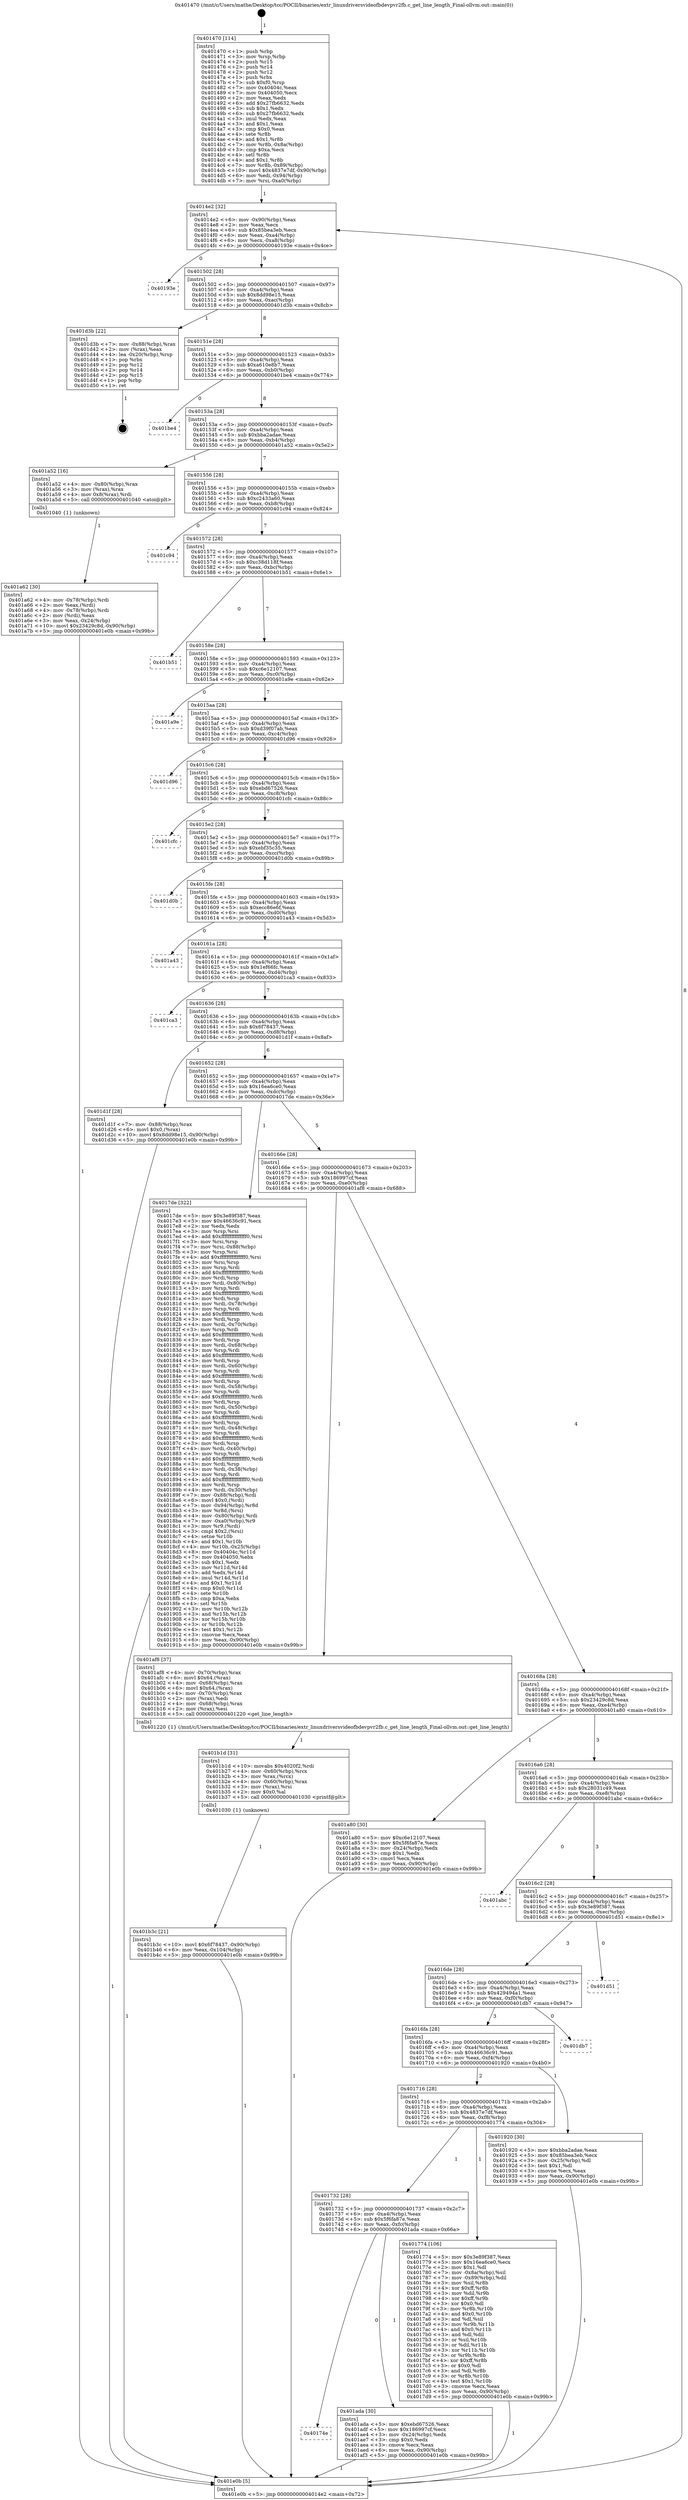 digraph "0x401470" {
  label = "0x401470 (/mnt/c/Users/mathe/Desktop/tcc/POCII/binaries/extr_linuxdriversvideofbdevpvr2fb.c_get_line_length_Final-ollvm.out::main(0))"
  labelloc = "t"
  node[shape=record]

  Entry [label="",width=0.3,height=0.3,shape=circle,fillcolor=black,style=filled]
  "0x4014e2" [label="{
     0x4014e2 [32]\l
     | [instrs]\l
     &nbsp;&nbsp;0x4014e2 \<+6\>: mov -0x90(%rbp),%eax\l
     &nbsp;&nbsp;0x4014e8 \<+2\>: mov %eax,%ecx\l
     &nbsp;&nbsp;0x4014ea \<+6\>: sub $0x85bea3eb,%ecx\l
     &nbsp;&nbsp;0x4014f0 \<+6\>: mov %eax,-0xa4(%rbp)\l
     &nbsp;&nbsp;0x4014f6 \<+6\>: mov %ecx,-0xa8(%rbp)\l
     &nbsp;&nbsp;0x4014fc \<+6\>: je 000000000040193e \<main+0x4ce\>\l
  }"]
  "0x40193e" [label="{
     0x40193e\l
  }", style=dashed]
  "0x401502" [label="{
     0x401502 [28]\l
     | [instrs]\l
     &nbsp;&nbsp;0x401502 \<+5\>: jmp 0000000000401507 \<main+0x97\>\l
     &nbsp;&nbsp;0x401507 \<+6\>: mov -0xa4(%rbp),%eax\l
     &nbsp;&nbsp;0x40150d \<+5\>: sub $0x8dd98e15,%eax\l
     &nbsp;&nbsp;0x401512 \<+6\>: mov %eax,-0xac(%rbp)\l
     &nbsp;&nbsp;0x401518 \<+6\>: je 0000000000401d3b \<main+0x8cb\>\l
  }"]
  Exit [label="",width=0.3,height=0.3,shape=circle,fillcolor=black,style=filled,peripheries=2]
  "0x401d3b" [label="{
     0x401d3b [22]\l
     | [instrs]\l
     &nbsp;&nbsp;0x401d3b \<+7\>: mov -0x88(%rbp),%rax\l
     &nbsp;&nbsp;0x401d42 \<+2\>: mov (%rax),%eax\l
     &nbsp;&nbsp;0x401d44 \<+4\>: lea -0x20(%rbp),%rsp\l
     &nbsp;&nbsp;0x401d48 \<+1\>: pop %rbx\l
     &nbsp;&nbsp;0x401d49 \<+2\>: pop %r12\l
     &nbsp;&nbsp;0x401d4b \<+2\>: pop %r14\l
     &nbsp;&nbsp;0x401d4d \<+2\>: pop %r15\l
     &nbsp;&nbsp;0x401d4f \<+1\>: pop %rbp\l
     &nbsp;&nbsp;0x401d50 \<+1\>: ret\l
  }"]
  "0x40151e" [label="{
     0x40151e [28]\l
     | [instrs]\l
     &nbsp;&nbsp;0x40151e \<+5\>: jmp 0000000000401523 \<main+0xb3\>\l
     &nbsp;&nbsp;0x401523 \<+6\>: mov -0xa4(%rbp),%eax\l
     &nbsp;&nbsp;0x401529 \<+5\>: sub $0xa610e8b7,%eax\l
     &nbsp;&nbsp;0x40152e \<+6\>: mov %eax,-0xb0(%rbp)\l
     &nbsp;&nbsp;0x401534 \<+6\>: je 0000000000401be4 \<main+0x774\>\l
  }"]
  "0x401b3c" [label="{
     0x401b3c [21]\l
     | [instrs]\l
     &nbsp;&nbsp;0x401b3c \<+10\>: movl $0x6f78437,-0x90(%rbp)\l
     &nbsp;&nbsp;0x401b46 \<+6\>: mov %eax,-0x104(%rbp)\l
     &nbsp;&nbsp;0x401b4c \<+5\>: jmp 0000000000401e0b \<main+0x99b\>\l
  }"]
  "0x401be4" [label="{
     0x401be4\l
  }", style=dashed]
  "0x40153a" [label="{
     0x40153a [28]\l
     | [instrs]\l
     &nbsp;&nbsp;0x40153a \<+5\>: jmp 000000000040153f \<main+0xcf\>\l
     &nbsp;&nbsp;0x40153f \<+6\>: mov -0xa4(%rbp),%eax\l
     &nbsp;&nbsp;0x401545 \<+5\>: sub $0xbba2adae,%eax\l
     &nbsp;&nbsp;0x40154a \<+6\>: mov %eax,-0xb4(%rbp)\l
     &nbsp;&nbsp;0x401550 \<+6\>: je 0000000000401a52 \<main+0x5e2\>\l
  }"]
  "0x401b1d" [label="{
     0x401b1d [31]\l
     | [instrs]\l
     &nbsp;&nbsp;0x401b1d \<+10\>: movabs $0x4020f2,%rdi\l
     &nbsp;&nbsp;0x401b27 \<+4\>: mov -0x60(%rbp),%rcx\l
     &nbsp;&nbsp;0x401b2b \<+3\>: mov %rax,(%rcx)\l
     &nbsp;&nbsp;0x401b2e \<+4\>: mov -0x60(%rbp),%rax\l
     &nbsp;&nbsp;0x401b32 \<+3\>: mov (%rax),%rsi\l
     &nbsp;&nbsp;0x401b35 \<+2\>: mov $0x0,%al\l
     &nbsp;&nbsp;0x401b37 \<+5\>: call 0000000000401030 \<printf@plt\>\l
     | [calls]\l
     &nbsp;&nbsp;0x401030 \{1\} (unknown)\l
  }"]
  "0x401a52" [label="{
     0x401a52 [16]\l
     | [instrs]\l
     &nbsp;&nbsp;0x401a52 \<+4\>: mov -0x80(%rbp),%rax\l
     &nbsp;&nbsp;0x401a56 \<+3\>: mov (%rax),%rax\l
     &nbsp;&nbsp;0x401a59 \<+4\>: mov 0x8(%rax),%rdi\l
     &nbsp;&nbsp;0x401a5d \<+5\>: call 0000000000401040 \<atoi@plt\>\l
     | [calls]\l
     &nbsp;&nbsp;0x401040 \{1\} (unknown)\l
  }"]
  "0x401556" [label="{
     0x401556 [28]\l
     | [instrs]\l
     &nbsp;&nbsp;0x401556 \<+5\>: jmp 000000000040155b \<main+0xeb\>\l
     &nbsp;&nbsp;0x40155b \<+6\>: mov -0xa4(%rbp),%eax\l
     &nbsp;&nbsp;0x401561 \<+5\>: sub $0xc2433a60,%eax\l
     &nbsp;&nbsp;0x401566 \<+6\>: mov %eax,-0xb8(%rbp)\l
     &nbsp;&nbsp;0x40156c \<+6\>: je 0000000000401c94 \<main+0x824\>\l
  }"]
  "0x40174e" [label="{
     0x40174e\l
  }", style=dashed]
  "0x401c94" [label="{
     0x401c94\l
  }", style=dashed]
  "0x401572" [label="{
     0x401572 [28]\l
     | [instrs]\l
     &nbsp;&nbsp;0x401572 \<+5\>: jmp 0000000000401577 \<main+0x107\>\l
     &nbsp;&nbsp;0x401577 \<+6\>: mov -0xa4(%rbp),%eax\l
     &nbsp;&nbsp;0x40157d \<+5\>: sub $0xc38d118f,%eax\l
     &nbsp;&nbsp;0x401582 \<+6\>: mov %eax,-0xbc(%rbp)\l
     &nbsp;&nbsp;0x401588 \<+6\>: je 0000000000401b51 \<main+0x6e1\>\l
  }"]
  "0x401ada" [label="{
     0x401ada [30]\l
     | [instrs]\l
     &nbsp;&nbsp;0x401ada \<+5\>: mov $0xebd67526,%eax\l
     &nbsp;&nbsp;0x401adf \<+5\>: mov $0x186997cf,%ecx\l
     &nbsp;&nbsp;0x401ae4 \<+3\>: mov -0x24(%rbp),%edx\l
     &nbsp;&nbsp;0x401ae7 \<+3\>: cmp $0x0,%edx\l
     &nbsp;&nbsp;0x401aea \<+3\>: cmove %ecx,%eax\l
     &nbsp;&nbsp;0x401aed \<+6\>: mov %eax,-0x90(%rbp)\l
     &nbsp;&nbsp;0x401af3 \<+5\>: jmp 0000000000401e0b \<main+0x99b\>\l
  }"]
  "0x401b51" [label="{
     0x401b51\l
  }", style=dashed]
  "0x40158e" [label="{
     0x40158e [28]\l
     | [instrs]\l
     &nbsp;&nbsp;0x40158e \<+5\>: jmp 0000000000401593 \<main+0x123\>\l
     &nbsp;&nbsp;0x401593 \<+6\>: mov -0xa4(%rbp),%eax\l
     &nbsp;&nbsp;0x401599 \<+5\>: sub $0xc6e12107,%eax\l
     &nbsp;&nbsp;0x40159e \<+6\>: mov %eax,-0xc0(%rbp)\l
     &nbsp;&nbsp;0x4015a4 \<+6\>: je 0000000000401a9e \<main+0x62e\>\l
  }"]
  "0x401a62" [label="{
     0x401a62 [30]\l
     | [instrs]\l
     &nbsp;&nbsp;0x401a62 \<+4\>: mov -0x78(%rbp),%rdi\l
     &nbsp;&nbsp;0x401a66 \<+2\>: mov %eax,(%rdi)\l
     &nbsp;&nbsp;0x401a68 \<+4\>: mov -0x78(%rbp),%rdi\l
     &nbsp;&nbsp;0x401a6c \<+2\>: mov (%rdi),%eax\l
     &nbsp;&nbsp;0x401a6e \<+3\>: mov %eax,-0x24(%rbp)\l
     &nbsp;&nbsp;0x401a71 \<+10\>: movl $0x23429c8d,-0x90(%rbp)\l
     &nbsp;&nbsp;0x401a7b \<+5\>: jmp 0000000000401e0b \<main+0x99b\>\l
  }"]
  "0x401a9e" [label="{
     0x401a9e\l
  }", style=dashed]
  "0x4015aa" [label="{
     0x4015aa [28]\l
     | [instrs]\l
     &nbsp;&nbsp;0x4015aa \<+5\>: jmp 00000000004015af \<main+0x13f\>\l
     &nbsp;&nbsp;0x4015af \<+6\>: mov -0xa4(%rbp),%eax\l
     &nbsp;&nbsp;0x4015b5 \<+5\>: sub $0xd39f07ab,%eax\l
     &nbsp;&nbsp;0x4015ba \<+6\>: mov %eax,-0xc4(%rbp)\l
     &nbsp;&nbsp;0x4015c0 \<+6\>: je 0000000000401d96 \<main+0x926\>\l
  }"]
  "0x401470" [label="{
     0x401470 [114]\l
     | [instrs]\l
     &nbsp;&nbsp;0x401470 \<+1\>: push %rbp\l
     &nbsp;&nbsp;0x401471 \<+3\>: mov %rsp,%rbp\l
     &nbsp;&nbsp;0x401474 \<+2\>: push %r15\l
     &nbsp;&nbsp;0x401476 \<+2\>: push %r14\l
     &nbsp;&nbsp;0x401478 \<+2\>: push %r12\l
     &nbsp;&nbsp;0x40147a \<+1\>: push %rbx\l
     &nbsp;&nbsp;0x40147b \<+7\>: sub $0xf0,%rsp\l
     &nbsp;&nbsp;0x401482 \<+7\>: mov 0x40404c,%eax\l
     &nbsp;&nbsp;0x401489 \<+7\>: mov 0x404050,%ecx\l
     &nbsp;&nbsp;0x401490 \<+2\>: mov %eax,%edx\l
     &nbsp;&nbsp;0x401492 \<+6\>: add $0x27fb6632,%edx\l
     &nbsp;&nbsp;0x401498 \<+3\>: sub $0x1,%edx\l
     &nbsp;&nbsp;0x40149b \<+6\>: sub $0x27fb6632,%edx\l
     &nbsp;&nbsp;0x4014a1 \<+3\>: imul %edx,%eax\l
     &nbsp;&nbsp;0x4014a4 \<+3\>: and $0x1,%eax\l
     &nbsp;&nbsp;0x4014a7 \<+3\>: cmp $0x0,%eax\l
     &nbsp;&nbsp;0x4014aa \<+4\>: sete %r8b\l
     &nbsp;&nbsp;0x4014ae \<+4\>: and $0x1,%r8b\l
     &nbsp;&nbsp;0x4014b2 \<+7\>: mov %r8b,-0x8a(%rbp)\l
     &nbsp;&nbsp;0x4014b9 \<+3\>: cmp $0xa,%ecx\l
     &nbsp;&nbsp;0x4014bc \<+4\>: setl %r8b\l
     &nbsp;&nbsp;0x4014c0 \<+4\>: and $0x1,%r8b\l
     &nbsp;&nbsp;0x4014c4 \<+7\>: mov %r8b,-0x89(%rbp)\l
     &nbsp;&nbsp;0x4014cb \<+10\>: movl $0x4837e7df,-0x90(%rbp)\l
     &nbsp;&nbsp;0x4014d5 \<+6\>: mov %edi,-0x94(%rbp)\l
     &nbsp;&nbsp;0x4014db \<+7\>: mov %rsi,-0xa0(%rbp)\l
  }"]
  "0x401d96" [label="{
     0x401d96\l
  }", style=dashed]
  "0x4015c6" [label="{
     0x4015c6 [28]\l
     | [instrs]\l
     &nbsp;&nbsp;0x4015c6 \<+5\>: jmp 00000000004015cb \<main+0x15b\>\l
     &nbsp;&nbsp;0x4015cb \<+6\>: mov -0xa4(%rbp),%eax\l
     &nbsp;&nbsp;0x4015d1 \<+5\>: sub $0xebd67526,%eax\l
     &nbsp;&nbsp;0x4015d6 \<+6\>: mov %eax,-0xc8(%rbp)\l
     &nbsp;&nbsp;0x4015dc \<+6\>: je 0000000000401cfc \<main+0x88c\>\l
  }"]
  "0x401e0b" [label="{
     0x401e0b [5]\l
     | [instrs]\l
     &nbsp;&nbsp;0x401e0b \<+5\>: jmp 00000000004014e2 \<main+0x72\>\l
  }"]
  "0x401cfc" [label="{
     0x401cfc\l
  }", style=dashed]
  "0x4015e2" [label="{
     0x4015e2 [28]\l
     | [instrs]\l
     &nbsp;&nbsp;0x4015e2 \<+5\>: jmp 00000000004015e7 \<main+0x177\>\l
     &nbsp;&nbsp;0x4015e7 \<+6\>: mov -0xa4(%rbp),%eax\l
     &nbsp;&nbsp;0x4015ed \<+5\>: sub $0xebf35c35,%eax\l
     &nbsp;&nbsp;0x4015f2 \<+6\>: mov %eax,-0xcc(%rbp)\l
     &nbsp;&nbsp;0x4015f8 \<+6\>: je 0000000000401d0b \<main+0x89b\>\l
  }"]
  "0x401732" [label="{
     0x401732 [28]\l
     | [instrs]\l
     &nbsp;&nbsp;0x401732 \<+5\>: jmp 0000000000401737 \<main+0x2c7\>\l
     &nbsp;&nbsp;0x401737 \<+6\>: mov -0xa4(%rbp),%eax\l
     &nbsp;&nbsp;0x40173d \<+5\>: sub $0x5f6fa87e,%eax\l
     &nbsp;&nbsp;0x401742 \<+6\>: mov %eax,-0xfc(%rbp)\l
     &nbsp;&nbsp;0x401748 \<+6\>: je 0000000000401ada \<main+0x66a\>\l
  }"]
  "0x401d0b" [label="{
     0x401d0b\l
  }", style=dashed]
  "0x4015fe" [label="{
     0x4015fe [28]\l
     | [instrs]\l
     &nbsp;&nbsp;0x4015fe \<+5\>: jmp 0000000000401603 \<main+0x193\>\l
     &nbsp;&nbsp;0x401603 \<+6\>: mov -0xa4(%rbp),%eax\l
     &nbsp;&nbsp;0x401609 \<+5\>: sub $0xecc86e6f,%eax\l
     &nbsp;&nbsp;0x40160e \<+6\>: mov %eax,-0xd0(%rbp)\l
     &nbsp;&nbsp;0x401614 \<+6\>: je 0000000000401a43 \<main+0x5d3\>\l
  }"]
  "0x401774" [label="{
     0x401774 [106]\l
     | [instrs]\l
     &nbsp;&nbsp;0x401774 \<+5\>: mov $0x3e89f387,%eax\l
     &nbsp;&nbsp;0x401779 \<+5\>: mov $0x16ea6ce0,%ecx\l
     &nbsp;&nbsp;0x40177e \<+2\>: mov $0x1,%dl\l
     &nbsp;&nbsp;0x401780 \<+7\>: mov -0x8a(%rbp),%sil\l
     &nbsp;&nbsp;0x401787 \<+7\>: mov -0x89(%rbp),%dil\l
     &nbsp;&nbsp;0x40178e \<+3\>: mov %sil,%r8b\l
     &nbsp;&nbsp;0x401791 \<+4\>: xor $0xff,%r8b\l
     &nbsp;&nbsp;0x401795 \<+3\>: mov %dil,%r9b\l
     &nbsp;&nbsp;0x401798 \<+4\>: xor $0xff,%r9b\l
     &nbsp;&nbsp;0x40179c \<+3\>: xor $0x0,%dl\l
     &nbsp;&nbsp;0x40179f \<+3\>: mov %r8b,%r10b\l
     &nbsp;&nbsp;0x4017a2 \<+4\>: and $0x0,%r10b\l
     &nbsp;&nbsp;0x4017a6 \<+3\>: and %dl,%sil\l
     &nbsp;&nbsp;0x4017a9 \<+3\>: mov %r9b,%r11b\l
     &nbsp;&nbsp;0x4017ac \<+4\>: and $0x0,%r11b\l
     &nbsp;&nbsp;0x4017b0 \<+3\>: and %dl,%dil\l
     &nbsp;&nbsp;0x4017b3 \<+3\>: or %sil,%r10b\l
     &nbsp;&nbsp;0x4017b6 \<+3\>: or %dil,%r11b\l
     &nbsp;&nbsp;0x4017b9 \<+3\>: xor %r11b,%r10b\l
     &nbsp;&nbsp;0x4017bc \<+3\>: or %r9b,%r8b\l
     &nbsp;&nbsp;0x4017bf \<+4\>: xor $0xff,%r8b\l
     &nbsp;&nbsp;0x4017c3 \<+3\>: or $0x0,%dl\l
     &nbsp;&nbsp;0x4017c6 \<+3\>: and %dl,%r8b\l
     &nbsp;&nbsp;0x4017c9 \<+3\>: or %r8b,%r10b\l
     &nbsp;&nbsp;0x4017cc \<+4\>: test $0x1,%r10b\l
     &nbsp;&nbsp;0x4017d0 \<+3\>: cmovne %ecx,%eax\l
     &nbsp;&nbsp;0x4017d3 \<+6\>: mov %eax,-0x90(%rbp)\l
     &nbsp;&nbsp;0x4017d9 \<+5\>: jmp 0000000000401e0b \<main+0x99b\>\l
  }"]
  "0x401a43" [label="{
     0x401a43\l
  }", style=dashed]
  "0x40161a" [label="{
     0x40161a [28]\l
     | [instrs]\l
     &nbsp;&nbsp;0x40161a \<+5\>: jmp 000000000040161f \<main+0x1af\>\l
     &nbsp;&nbsp;0x40161f \<+6\>: mov -0xa4(%rbp),%eax\l
     &nbsp;&nbsp;0x401625 \<+5\>: sub $0x1ef66fc,%eax\l
     &nbsp;&nbsp;0x40162a \<+6\>: mov %eax,-0xd4(%rbp)\l
     &nbsp;&nbsp;0x401630 \<+6\>: je 0000000000401ca3 \<main+0x833\>\l
  }"]
  "0x401716" [label="{
     0x401716 [28]\l
     | [instrs]\l
     &nbsp;&nbsp;0x401716 \<+5\>: jmp 000000000040171b \<main+0x2ab\>\l
     &nbsp;&nbsp;0x40171b \<+6\>: mov -0xa4(%rbp),%eax\l
     &nbsp;&nbsp;0x401721 \<+5\>: sub $0x4837e7df,%eax\l
     &nbsp;&nbsp;0x401726 \<+6\>: mov %eax,-0xf8(%rbp)\l
     &nbsp;&nbsp;0x40172c \<+6\>: je 0000000000401774 \<main+0x304\>\l
  }"]
  "0x401ca3" [label="{
     0x401ca3\l
  }", style=dashed]
  "0x401636" [label="{
     0x401636 [28]\l
     | [instrs]\l
     &nbsp;&nbsp;0x401636 \<+5\>: jmp 000000000040163b \<main+0x1cb\>\l
     &nbsp;&nbsp;0x40163b \<+6\>: mov -0xa4(%rbp),%eax\l
     &nbsp;&nbsp;0x401641 \<+5\>: sub $0x6f78437,%eax\l
     &nbsp;&nbsp;0x401646 \<+6\>: mov %eax,-0xd8(%rbp)\l
     &nbsp;&nbsp;0x40164c \<+6\>: je 0000000000401d1f \<main+0x8af\>\l
  }"]
  "0x401920" [label="{
     0x401920 [30]\l
     | [instrs]\l
     &nbsp;&nbsp;0x401920 \<+5\>: mov $0xbba2adae,%eax\l
     &nbsp;&nbsp;0x401925 \<+5\>: mov $0x85bea3eb,%ecx\l
     &nbsp;&nbsp;0x40192a \<+3\>: mov -0x25(%rbp),%dl\l
     &nbsp;&nbsp;0x40192d \<+3\>: test $0x1,%dl\l
     &nbsp;&nbsp;0x401930 \<+3\>: cmovne %ecx,%eax\l
     &nbsp;&nbsp;0x401933 \<+6\>: mov %eax,-0x90(%rbp)\l
     &nbsp;&nbsp;0x401939 \<+5\>: jmp 0000000000401e0b \<main+0x99b\>\l
  }"]
  "0x401d1f" [label="{
     0x401d1f [28]\l
     | [instrs]\l
     &nbsp;&nbsp;0x401d1f \<+7\>: mov -0x88(%rbp),%rax\l
     &nbsp;&nbsp;0x401d26 \<+6\>: movl $0x0,(%rax)\l
     &nbsp;&nbsp;0x401d2c \<+10\>: movl $0x8dd98e15,-0x90(%rbp)\l
     &nbsp;&nbsp;0x401d36 \<+5\>: jmp 0000000000401e0b \<main+0x99b\>\l
  }"]
  "0x401652" [label="{
     0x401652 [28]\l
     | [instrs]\l
     &nbsp;&nbsp;0x401652 \<+5\>: jmp 0000000000401657 \<main+0x1e7\>\l
     &nbsp;&nbsp;0x401657 \<+6\>: mov -0xa4(%rbp),%eax\l
     &nbsp;&nbsp;0x40165d \<+5\>: sub $0x16ea6ce0,%eax\l
     &nbsp;&nbsp;0x401662 \<+6\>: mov %eax,-0xdc(%rbp)\l
     &nbsp;&nbsp;0x401668 \<+6\>: je 00000000004017de \<main+0x36e\>\l
  }"]
  "0x4016fa" [label="{
     0x4016fa [28]\l
     | [instrs]\l
     &nbsp;&nbsp;0x4016fa \<+5\>: jmp 00000000004016ff \<main+0x28f\>\l
     &nbsp;&nbsp;0x4016ff \<+6\>: mov -0xa4(%rbp),%eax\l
     &nbsp;&nbsp;0x401705 \<+5\>: sub $0x46636c91,%eax\l
     &nbsp;&nbsp;0x40170a \<+6\>: mov %eax,-0xf4(%rbp)\l
     &nbsp;&nbsp;0x401710 \<+6\>: je 0000000000401920 \<main+0x4b0\>\l
  }"]
  "0x4017de" [label="{
     0x4017de [322]\l
     | [instrs]\l
     &nbsp;&nbsp;0x4017de \<+5\>: mov $0x3e89f387,%eax\l
     &nbsp;&nbsp;0x4017e3 \<+5\>: mov $0x46636c91,%ecx\l
     &nbsp;&nbsp;0x4017e8 \<+2\>: xor %edx,%edx\l
     &nbsp;&nbsp;0x4017ea \<+3\>: mov %rsp,%rsi\l
     &nbsp;&nbsp;0x4017ed \<+4\>: add $0xfffffffffffffff0,%rsi\l
     &nbsp;&nbsp;0x4017f1 \<+3\>: mov %rsi,%rsp\l
     &nbsp;&nbsp;0x4017f4 \<+7\>: mov %rsi,-0x88(%rbp)\l
     &nbsp;&nbsp;0x4017fb \<+3\>: mov %rsp,%rsi\l
     &nbsp;&nbsp;0x4017fe \<+4\>: add $0xfffffffffffffff0,%rsi\l
     &nbsp;&nbsp;0x401802 \<+3\>: mov %rsi,%rsp\l
     &nbsp;&nbsp;0x401805 \<+3\>: mov %rsp,%rdi\l
     &nbsp;&nbsp;0x401808 \<+4\>: add $0xfffffffffffffff0,%rdi\l
     &nbsp;&nbsp;0x40180c \<+3\>: mov %rdi,%rsp\l
     &nbsp;&nbsp;0x40180f \<+4\>: mov %rdi,-0x80(%rbp)\l
     &nbsp;&nbsp;0x401813 \<+3\>: mov %rsp,%rdi\l
     &nbsp;&nbsp;0x401816 \<+4\>: add $0xfffffffffffffff0,%rdi\l
     &nbsp;&nbsp;0x40181a \<+3\>: mov %rdi,%rsp\l
     &nbsp;&nbsp;0x40181d \<+4\>: mov %rdi,-0x78(%rbp)\l
     &nbsp;&nbsp;0x401821 \<+3\>: mov %rsp,%rdi\l
     &nbsp;&nbsp;0x401824 \<+4\>: add $0xfffffffffffffff0,%rdi\l
     &nbsp;&nbsp;0x401828 \<+3\>: mov %rdi,%rsp\l
     &nbsp;&nbsp;0x40182b \<+4\>: mov %rdi,-0x70(%rbp)\l
     &nbsp;&nbsp;0x40182f \<+3\>: mov %rsp,%rdi\l
     &nbsp;&nbsp;0x401832 \<+4\>: add $0xfffffffffffffff0,%rdi\l
     &nbsp;&nbsp;0x401836 \<+3\>: mov %rdi,%rsp\l
     &nbsp;&nbsp;0x401839 \<+4\>: mov %rdi,-0x68(%rbp)\l
     &nbsp;&nbsp;0x40183d \<+3\>: mov %rsp,%rdi\l
     &nbsp;&nbsp;0x401840 \<+4\>: add $0xfffffffffffffff0,%rdi\l
     &nbsp;&nbsp;0x401844 \<+3\>: mov %rdi,%rsp\l
     &nbsp;&nbsp;0x401847 \<+4\>: mov %rdi,-0x60(%rbp)\l
     &nbsp;&nbsp;0x40184b \<+3\>: mov %rsp,%rdi\l
     &nbsp;&nbsp;0x40184e \<+4\>: add $0xfffffffffffffff0,%rdi\l
     &nbsp;&nbsp;0x401852 \<+3\>: mov %rdi,%rsp\l
     &nbsp;&nbsp;0x401855 \<+4\>: mov %rdi,-0x58(%rbp)\l
     &nbsp;&nbsp;0x401859 \<+3\>: mov %rsp,%rdi\l
     &nbsp;&nbsp;0x40185c \<+4\>: add $0xfffffffffffffff0,%rdi\l
     &nbsp;&nbsp;0x401860 \<+3\>: mov %rdi,%rsp\l
     &nbsp;&nbsp;0x401863 \<+4\>: mov %rdi,-0x50(%rbp)\l
     &nbsp;&nbsp;0x401867 \<+3\>: mov %rsp,%rdi\l
     &nbsp;&nbsp;0x40186a \<+4\>: add $0xfffffffffffffff0,%rdi\l
     &nbsp;&nbsp;0x40186e \<+3\>: mov %rdi,%rsp\l
     &nbsp;&nbsp;0x401871 \<+4\>: mov %rdi,-0x48(%rbp)\l
     &nbsp;&nbsp;0x401875 \<+3\>: mov %rsp,%rdi\l
     &nbsp;&nbsp;0x401878 \<+4\>: add $0xfffffffffffffff0,%rdi\l
     &nbsp;&nbsp;0x40187c \<+3\>: mov %rdi,%rsp\l
     &nbsp;&nbsp;0x40187f \<+4\>: mov %rdi,-0x40(%rbp)\l
     &nbsp;&nbsp;0x401883 \<+3\>: mov %rsp,%rdi\l
     &nbsp;&nbsp;0x401886 \<+4\>: add $0xfffffffffffffff0,%rdi\l
     &nbsp;&nbsp;0x40188a \<+3\>: mov %rdi,%rsp\l
     &nbsp;&nbsp;0x40188d \<+4\>: mov %rdi,-0x38(%rbp)\l
     &nbsp;&nbsp;0x401891 \<+3\>: mov %rsp,%rdi\l
     &nbsp;&nbsp;0x401894 \<+4\>: add $0xfffffffffffffff0,%rdi\l
     &nbsp;&nbsp;0x401898 \<+3\>: mov %rdi,%rsp\l
     &nbsp;&nbsp;0x40189b \<+4\>: mov %rdi,-0x30(%rbp)\l
     &nbsp;&nbsp;0x40189f \<+7\>: mov -0x88(%rbp),%rdi\l
     &nbsp;&nbsp;0x4018a6 \<+6\>: movl $0x0,(%rdi)\l
     &nbsp;&nbsp;0x4018ac \<+7\>: mov -0x94(%rbp),%r8d\l
     &nbsp;&nbsp;0x4018b3 \<+3\>: mov %r8d,(%rsi)\l
     &nbsp;&nbsp;0x4018b6 \<+4\>: mov -0x80(%rbp),%rdi\l
     &nbsp;&nbsp;0x4018ba \<+7\>: mov -0xa0(%rbp),%r9\l
     &nbsp;&nbsp;0x4018c1 \<+3\>: mov %r9,(%rdi)\l
     &nbsp;&nbsp;0x4018c4 \<+3\>: cmpl $0x2,(%rsi)\l
     &nbsp;&nbsp;0x4018c7 \<+4\>: setne %r10b\l
     &nbsp;&nbsp;0x4018cb \<+4\>: and $0x1,%r10b\l
     &nbsp;&nbsp;0x4018cf \<+4\>: mov %r10b,-0x25(%rbp)\l
     &nbsp;&nbsp;0x4018d3 \<+8\>: mov 0x40404c,%r11d\l
     &nbsp;&nbsp;0x4018db \<+7\>: mov 0x404050,%ebx\l
     &nbsp;&nbsp;0x4018e2 \<+3\>: sub $0x1,%edx\l
     &nbsp;&nbsp;0x4018e5 \<+3\>: mov %r11d,%r14d\l
     &nbsp;&nbsp;0x4018e8 \<+3\>: add %edx,%r14d\l
     &nbsp;&nbsp;0x4018eb \<+4\>: imul %r14d,%r11d\l
     &nbsp;&nbsp;0x4018ef \<+4\>: and $0x1,%r11d\l
     &nbsp;&nbsp;0x4018f3 \<+4\>: cmp $0x0,%r11d\l
     &nbsp;&nbsp;0x4018f7 \<+4\>: sete %r10b\l
     &nbsp;&nbsp;0x4018fb \<+3\>: cmp $0xa,%ebx\l
     &nbsp;&nbsp;0x4018fe \<+4\>: setl %r15b\l
     &nbsp;&nbsp;0x401902 \<+3\>: mov %r10b,%r12b\l
     &nbsp;&nbsp;0x401905 \<+3\>: and %r15b,%r12b\l
     &nbsp;&nbsp;0x401908 \<+3\>: xor %r15b,%r10b\l
     &nbsp;&nbsp;0x40190b \<+3\>: or %r10b,%r12b\l
     &nbsp;&nbsp;0x40190e \<+4\>: test $0x1,%r12b\l
     &nbsp;&nbsp;0x401912 \<+3\>: cmovne %ecx,%eax\l
     &nbsp;&nbsp;0x401915 \<+6\>: mov %eax,-0x90(%rbp)\l
     &nbsp;&nbsp;0x40191b \<+5\>: jmp 0000000000401e0b \<main+0x99b\>\l
  }"]
  "0x40166e" [label="{
     0x40166e [28]\l
     | [instrs]\l
     &nbsp;&nbsp;0x40166e \<+5\>: jmp 0000000000401673 \<main+0x203\>\l
     &nbsp;&nbsp;0x401673 \<+6\>: mov -0xa4(%rbp),%eax\l
     &nbsp;&nbsp;0x401679 \<+5\>: sub $0x186997cf,%eax\l
     &nbsp;&nbsp;0x40167e \<+6\>: mov %eax,-0xe0(%rbp)\l
     &nbsp;&nbsp;0x401684 \<+6\>: je 0000000000401af8 \<main+0x688\>\l
  }"]
  "0x401db7" [label="{
     0x401db7\l
  }", style=dashed]
  "0x401af8" [label="{
     0x401af8 [37]\l
     | [instrs]\l
     &nbsp;&nbsp;0x401af8 \<+4\>: mov -0x70(%rbp),%rax\l
     &nbsp;&nbsp;0x401afc \<+6\>: movl $0x64,(%rax)\l
     &nbsp;&nbsp;0x401b02 \<+4\>: mov -0x68(%rbp),%rax\l
     &nbsp;&nbsp;0x401b06 \<+6\>: movl $0x64,(%rax)\l
     &nbsp;&nbsp;0x401b0c \<+4\>: mov -0x70(%rbp),%rax\l
     &nbsp;&nbsp;0x401b10 \<+2\>: mov (%rax),%edi\l
     &nbsp;&nbsp;0x401b12 \<+4\>: mov -0x68(%rbp),%rax\l
     &nbsp;&nbsp;0x401b16 \<+2\>: mov (%rax),%esi\l
     &nbsp;&nbsp;0x401b18 \<+5\>: call 0000000000401220 \<get_line_length\>\l
     | [calls]\l
     &nbsp;&nbsp;0x401220 \{1\} (/mnt/c/Users/mathe/Desktop/tcc/POCII/binaries/extr_linuxdriversvideofbdevpvr2fb.c_get_line_length_Final-ollvm.out::get_line_length)\l
  }"]
  "0x40168a" [label="{
     0x40168a [28]\l
     | [instrs]\l
     &nbsp;&nbsp;0x40168a \<+5\>: jmp 000000000040168f \<main+0x21f\>\l
     &nbsp;&nbsp;0x40168f \<+6\>: mov -0xa4(%rbp),%eax\l
     &nbsp;&nbsp;0x401695 \<+5\>: sub $0x23429c8d,%eax\l
     &nbsp;&nbsp;0x40169a \<+6\>: mov %eax,-0xe4(%rbp)\l
     &nbsp;&nbsp;0x4016a0 \<+6\>: je 0000000000401a80 \<main+0x610\>\l
  }"]
  "0x4016de" [label="{
     0x4016de [28]\l
     | [instrs]\l
     &nbsp;&nbsp;0x4016de \<+5\>: jmp 00000000004016e3 \<main+0x273\>\l
     &nbsp;&nbsp;0x4016e3 \<+6\>: mov -0xa4(%rbp),%eax\l
     &nbsp;&nbsp;0x4016e9 \<+5\>: sub $0x429494a1,%eax\l
     &nbsp;&nbsp;0x4016ee \<+6\>: mov %eax,-0xf0(%rbp)\l
     &nbsp;&nbsp;0x4016f4 \<+6\>: je 0000000000401db7 \<main+0x947\>\l
  }"]
  "0x401a80" [label="{
     0x401a80 [30]\l
     | [instrs]\l
     &nbsp;&nbsp;0x401a80 \<+5\>: mov $0xc6e12107,%eax\l
     &nbsp;&nbsp;0x401a85 \<+5\>: mov $0x5f6fa87e,%ecx\l
     &nbsp;&nbsp;0x401a8a \<+3\>: mov -0x24(%rbp),%edx\l
     &nbsp;&nbsp;0x401a8d \<+3\>: cmp $0x1,%edx\l
     &nbsp;&nbsp;0x401a90 \<+3\>: cmovl %ecx,%eax\l
     &nbsp;&nbsp;0x401a93 \<+6\>: mov %eax,-0x90(%rbp)\l
     &nbsp;&nbsp;0x401a99 \<+5\>: jmp 0000000000401e0b \<main+0x99b\>\l
  }"]
  "0x4016a6" [label="{
     0x4016a6 [28]\l
     | [instrs]\l
     &nbsp;&nbsp;0x4016a6 \<+5\>: jmp 00000000004016ab \<main+0x23b\>\l
     &nbsp;&nbsp;0x4016ab \<+6\>: mov -0xa4(%rbp),%eax\l
     &nbsp;&nbsp;0x4016b1 \<+5\>: sub $0x28031c49,%eax\l
     &nbsp;&nbsp;0x4016b6 \<+6\>: mov %eax,-0xe8(%rbp)\l
     &nbsp;&nbsp;0x4016bc \<+6\>: je 0000000000401abc \<main+0x64c\>\l
  }"]
  "0x401d51" [label="{
     0x401d51\l
  }", style=dashed]
  "0x401abc" [label="{
     0x401abc\l
  }", style=dashed]
  "0x4016c2" [label="{
     0x4016c2 [28]\l
     | [instrs]\l
     &nbsp;&nbsp;0x4016c2 \<+5\>: jmp 00000000004016c7 \<main+0x257\>\l
     &nbsp;&nbsp;0x4016c7 \<+6\>: mov -0xa4(%rbp),%eax\l
     &nbsp;&nbsp;0x4016cd \<+5\>: sub $0x3e89f387,%eax\l
     &nbsp;&nbsp;0x4016d2 \<+6\>: mov %eax,-0xec(%rbp)\l
     &nbsp;&nbsp;0x4016d8 \<+6\>: je 0000000000401d51 \<main+0x8e1\>\l
  }"]
  Entry -> "0x401470" [label=" 1"]
  "0x4014e2" -> "0x40193e" [label=" 0"]
  "0x4014e2" -> "0x401502" [label=" 9"]
  "0x401d3b" -> Exit [label=" 1"]
  "0x401502" -> "0x401d3b" [label=" 1"]
  "0x401502" -> "0x40151e" [label=" 8"]
  "0x401d1f" -> "0x401e0b" [label=" 1"]
  "0x40151e" -> "0x401be4" [label=" 0"]
  "0x40151e" -> "0x40153a" [label=" 8"]
  "0x401b3c" -> "0x401e0b" [label=" 1"]
  "0x40153a" -> "0x401a52" [label=" 1"]
  "0x40153a" -> "0x401556" [label=" 7"]
  "0x401b1d" -> "0x401b3c" [label=" 1"]
  "0x401556" -> "0x401c94" [label=" 0"]
  "0x401556" -> "0x401572" [label=" 7"]
  "0x401af8" -> "0x401b1d" [label=" 1"]
  "0x401572" -> "0x401b51" [label=" 0"]
  "0x401572" -> "0x40158e" [label=" 7"]
  "0x401ada" -> "0x401e0b" [label=" 1"]
  "0x40158e" -> "0x401a9e" [label=" 0"]
  "0x40158e" -> "0x4015aa" [label=" 7"]
  "0x401732" -> "0x401ada" [label=" 1"]
  "0x4015aa" -> "0x401d96" [label=" 0"]
  "0x4015aa" -> "0x4015c6" [label=" 7"]
  "0x401a80" -> "0x401e0b" [label=" 1"]
  "0x4015c6" -> "0x401cfc" [label=" 0"]
  "0x4015c6" -> "0x4015e2" [label=" 7"]
  "0x401a62" -> "0x401e0b" [label=" 1"]
  "0x4015e2" -> "0x401d0b" [label=" 0"]
  "0x4015e2" -> "0x4015fe" [label=" 7"]
  "0x401a52" -> "0x401a62" [label=" 1"]
  "0x4015fe" -> "0x401a43" [label=" 0"]
  "0x4015fe" -> "0x40161a" [label=" 7"]
  "0x401920" -> "0x401e0b" [label=" 1"]
  "0x40161a" -> "0x401ca3" [label=" 0"]
  "0x40161a" -> "0x401636" [label=" 7"]
  "0x401732" -> "0x40174e" [label=" 0"]
  "0x401636" -> "0x401d1f" [label=" 1"]
  "0x401636" -> "0x401652" [label=" 6"]
  "0x401e0b" -> "0x4014e2" [label=" 8"]
  "0x401652" -> "0x4017de" [label=" 1"]
  "0x401652" -> "0x40166e" [label=" 5"]
  "0x401774" -> "0x401e0b" [label=" 1"]
  "0x40166e" -> "0x401af8" [label=" 1"]
  "0x40166e" -> "0x40168a" [label=" 4"]
  "0x401716" -> "0x401732" [label=" 1"]
  "0x40168a" -> "0x401a80" [label=" 1"]
  "0x40168a" -> "0x4016a6" [label=" 3"]
  "0x4017de" -> "0x401e0b" [label=" 1"]
  "0x4016a6" -> "0x401abc" [label=" 0"]
  "0x4016a6" -> "0x4016c2" [label=" 3"]
  "0x4016fa" -> "0x401716" [label=" 2"]
  "0x4016c2" -> "0x401d51" [label=" 0"]
  "0x4016c2" -> "0x4016de" [label=" 3"]
  "0x401716" -> "0x401774" [label=" 1"]
  "0x4016de" -> "0x401db7" [label=" 0"]
  "0x4016de" -> "0x4016fa" [label=" 3"]
  "0x401470" -> "0x4014e2" [label=" 1"]
  "0x4016fa" -> "0x401920" [label=" 1"]
}
